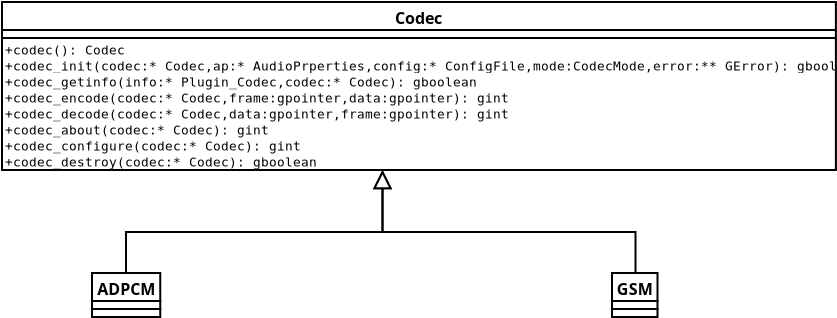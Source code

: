 <?xml version="1.0" encoding="UTF-8"?>
<dia:diagram xmlns:dia="http://www.lysator.liu.se/~alla/dia/"><dia:layer name="Fondo" visible="true"><dia:object type="UML - Class" version="0" id="O0"><dia:attribute name="obj_pos"><dia:point val="0.5,0.45"/></dia:attribute><dia:attribute name="obj_bb"><dia:rectangle val="0.45,0.4;38.6,8.9"/></dia:attribute><dia:attribute name="elem_corner"><dia:point val="0.5,0.45"/></dia:attribute><dia:attribute name="elem_width"><dia:real val="38.05"/></dia:attribute><dia:attribute name="elem_height"><dia:real val="8.4"/></dia:attribute><dia:attribute name="name"><dia:string>#Codec#</dia:string></dia:attribute><dia:attribute name="stereotype"><dia:string>##</dia:string></dia:attribute><dia:attribute name="comment"><dia:string>##</dia:string></dia:attribute><dia:attribute name="abstract"><dia:boolean val="false"/></dia:attribute><dia:attribute name="suppress_attributes"><dia:boolean val="false"/></dia:attribute><dia:attribute name="suppress_operations"><dia:boolean val="false"/></dia:attribute><dia:attribute name="visible_attributes"><dia:boolean val="true"/></dia:attribute><dia:attribute name="visible_operations"><dia:boolean val="true"/></dia:attribute><dia:attribute name="visible_comments"><dia:boolean val="false"/></dia:attribute><dia:attribute name="foreground_color"><dia:color val="#000000"/></dia:attribute><dia:attribute name="background_color"><dia:color val="#ffffff"/></dia:attribute><dia:attribute name="normal_font"><dia:font family="monospace" style="0" name="Courier"/></dia:attribute><dia:attribute name="abstract_font"><dia:font family="monospace" style="88" name="Courier"/></dia:attribute><dia:attribute name="polymorphic_font"><dia:font family="monospace" style="8" name="Courier"/></dia:attribute><dia:attribute name="classname_font"><dia:font family="sans" style="80" name="Courier"/></dia:attribute><dia:attribute name="abstract_classname_font"><dia:font family="sans" style="88" name="Courier"/></dia:attribute><dia:attribute name="comment_font"><dia:font family="sans" style="8" name="Courier"/></dia:attribute><dia:attribute name="font_height"><dia:real val="0.8"/></dia:attribute><dia:attribute name="polymorphic_font_height"><dia:real val="0.8"/></dia:attribute><dia:attribute name="abstract_font_height"><dia:real val="0.8"/></dia:attribute><dia:attribute name="classname_font_height"><dia:real val="1"/></dia:attribute><dia:attribute name="abstract_classname_font_height"><dia:real val="1"/></dia:attribute><dia:attribute name="comment_font_height"><dia:real val="1"/></dia:attribute><dia:attribute name="attributes"/><dia:attribute name="operations"><dia:composite type="umloperation"><dia:attribute name="name"><dia:string>#codec#</dia:string></dia:attribute><dia:attribute name="stereotype"><dia:string>##</dia:string></dia:attribute><dia:attribute name="type"><dia:string>#Codec#</dia:string></dia:attribute><dia:attribute name="visibility"><dia:enum val="0"/></dia:attribute><dia:attribute name="comment"><dia:string>##</dia:string></dia:attribute><dia:attribute name="abstract"><dia:boolean val="false"/></dia:attribute><dia:attribute name="inheritance_type"><dia:enum val="2"/></dia:attribute><dia:attribute name="query"><dia:boolean val="false"/></dia:attribute><dia:attribute name="class_scope"><dia:boolean val="false"/></dia:attribute><dia:attribute name="parameters"/></dia:composite><dia:composite type="umloperation"><dia:attribute name="name"><dia:string>#codec_init#</dia:string></dia:attribute><dia:attribute name="stereotype"><dia:string>##</dia:string></dia:attribute><dia:attribute name="type"><dia:string>#gboolean#</dia:string></dia:attribute><dia:attribute name="visibility"><dia:enum val="0"/></dia:attribute><dia:attribute name="comment"><dia:string>##</dia:string></dia:attribute><dia:attribute name="abstract"><dia:boolean val="false"/></dia:attribute><dia:attribute name="inheritance_type"><dia:enum val="2"/></dia:attribute><dia:attribute name="query"><dia:boolean val="false"/></dia:attribute><dia:attribute name="class_scope"><dia:boolean val="false"/></dia:attribute><dia:attribute name="parameters"><dia:composite type="umlparameter"><dia:attribute name="name"><dia:string>#codec#</dia:string></dia:attribute><dia:attribute name="type"><dia:string>#* Codec#</dia:string></dia:attribute><dia:attribute name="value"><dia:string>##</dia:string></dia:attribute><dia:attribute name="comment"><dia:string>##</dia:string></dia:attribute><dia:attribute name="kind"><dia:enum val="0"/></dia:attribute></dia:composite><dia:composite type="umlparameter"><dia:attribute name="name"><dia:string>#ap#</dia:string></dia:attribute><dia:attribute name="type"><dia:string>#* AudioPrperties#</dia:string></dia:attribute><dia:attribute name="value"><dia:string>##</dia:string></dia:attribute><dia:attribute name="comment"><dia:string>##</dia:string></dia:attribute><dia:attribute name="kind"><dia:enum val="0"/></dia:attribute></dia:composite><dia:composite type="umlparameter"><dia:attribute name="name"><dia:string>#config#</dia:string></dia:attribute><dia:attribute name="type"><dia:string>#* ConfigFile#</dia:string></dia:attribute><dia:attribute name="value"><dia:string>##</dia:string></dia:attribute><dia:attribute name="comment"><dia:string>##</dia:string></dia:attribute><dia:attribute name="kind"><dia:enum val="0"/></dia:attribute></dia:composite><dia:composite type="umlparameter"><dia:attribute name="name"><dia:string>#mode#</dia:string></dia:attribute><dia:attribute name="type"><dia:string>#CodecMode#</dia:string></dia:attribute><dia:attribute name="value"><dia:string>##</dia:string></dia:attribute><dia:attribute name="comment"><dia:string>##</dia:string></dia:attribute><dia:attribute name="kind"><dia:enum val="0"/></dia:attribute></dia:composite><dia:composite type="umlparameter"><dia:attribute name="name"><dia:string>#error#</dia:string></dia:attribute><dia:attribute name="type"><dia:string>#** GError#</dia:string></dia:attribute><dia:attribute name="value"><dia:string>##</dia:string></dia:attribute><dia:attribute name="comment"><dia:string>##</dia:string></dia:attribute><dia:attribute name="kind"><dia:enum val="0"/></dia:attribute></dia:composite></dia:attribute></dia:composite><dia:composite type="umloperation"><dia:attribute name="name"><dia:string>#codec_getinfo#</dia:string></dia:attribute><dia:attribute name="stereotype"><dia:string>##</dia:string></dia:attribute><dia:attribute name="type"><dia:string>#gboolean#</dia:string></dia:attribute><dia:attribute name="visibility"><dia:enum val="0"/></dia:attribute><dia:attribute name="comment"><dia:string>##</dia:string></dia:attribute><dia:attribute name="abstract"><dia:boolean val="false"/></dia:attribute><dia:attribute name="inheritance_type"><dia:enum val="2"/></dia:attribute><dia:attribute name="query"><dia:boolean val="false"/></dia:attribute><dia:attribute name="class_scope"><dia:boolean val="false"/></dia:attribute><dia:attribute name="parameters"><dia:composite type="umlparameter"><dia:attribute name="name"><dia:string>#info#</dia:string></dia:attribute><dia:attribute name="type"><dia:string>#* Plugin_Codec#</dia:string></dia:attribute><dia:attribute name="value"><dia:string>##</dia:string></dia:attribute><dia:attribute name="comment"><dia:string>##</dia:string></dia:attribute><dia:attribute name="kind"><dia:enum val="0"/></dia:attribute></dia:composite><dia:composite type="umlparameter"><dia:attribute name="name"><dia:string>#codec#</dia:string></dia:attribute><dia:attribute name="type"><dia:string>#* Codec#</dia:string></dia:attribute><dia:attribute name="value"><dia:string>##</dia:string></dia:attribute><dia:attribute name="comment"><dia:string>##</dia:string></dia:attribute><dia:attribute name="kind"><dia:enum val="0"/></dia:attribute></dia:composite></dia:attribute></dia:composite><dia:composite type="umloperation"><dia:attribute name="name"><dia:string>#codec_encode#</dia:string></dia:attribute><dia:attribute name="stereotype"><dia:string>##</dia:string></dia:attribute><dia:attribute name="type"><dia:string>#gint#</dia:string></dia:attribute><dia:attribute name="visibility"><dia:enum val="0"/></dia:attribute><dia:attribute name="comment"><dia:string>##</dia:string></dia:attribute><dia:attribute name="abstract"><dia:boolean val="false"/></dia:attribute><dia:attribute name="inheritance_type"><dia:enum val="2"/></dia:attribute><dia:attribute name="query"><dia:boolean val="false"/></dia:attribute><dia:attribute name="class_scope"><dia:boolean val="false"/></dia:attribute><dia:attribute name="parameters"><dia:composite type="umlparameter"><dia:attribute name="name"><dia:string>#codec#</dia:string></dia:attribute><dia:attribute name="type"><dia:string>#* Codec#</dia:string></dia:attribute><dia:attribute name="value"><dia:string>##</dia:string></dia:attribute><dia:attribute name="comment"><dia:string>##</dia:string></dia:attribute><dia:attribute name="kind"><dia:enum val="0"/></dia:attribute></dia:composite><dia:composite type="umlparameter"><dia:attribute name="name"><dia:string>#frame#</dia:string></dia:attribute><dia:attribute name="type"><dia:string>#gpointer#</dia:string></dia:attribute><dia:attribute name="value"><dia:string>##</dia:string></dia:attribute><dia:attribute name="comment"><dia:string>##</dia:string></dia:attribute><dia:attribute name="kind"><dia:enum val="0"/></dia:attribute></dia:composite><dia:composite type="umlparameter"><dia:attribute name="name"><dia:string>#data#</dia:string></dia:attribute><dia:attribute name="type"><dia:string>#gpointer#</dia:string></dia:attribute><dia:attribute name="value"><dia:string>##</dia:string></dia:attribute><dia:attribute name="comment"><dia:string>##</dia:string></dia:attribute><dia:attribute name="kind"><dia:enum val="0"/></dia:attribute></dia:composite></dia:attribute></dia:composite><dia:composite type="umloperation"><dia:attribute name="name"><dia:string>#codec_decode#</dia:string></dia:attribute><dia:attribute name="stereotype"><dia:string>##</dia:string></dia:attribute><dia:attribute name="type"><dia:string>#gint#</dia:string></dia:attribute><dia:attribute name="visibility"><dia:enum val="0"/></dia:attribute><dia:attribute name="comment"><dia:string>##</dia:string></dia:attribute><dia:attribute name="abstract"><dia:boolean val="false"/></dia:attribute><dia:attribute name="inheritance_type"><dia:enum val="2"/></dia:attribute><dia:attribute name="query"><dia:boolean val="false"/></dia:attribute><dia:attribute name="class_scope"><dia:boolean val="false"/></dia:attribute><dia:attribute name="parameters"><dia:composite type="umlparameter"><dia:attribute name="name"><dia:string>#codec#</dia:string></dia:attribute><dia:attribute name="type"><dia:string>#* Codec#</dia:string></dia:attribute><dia:attribute name="value"><dia:string>##</dia:string></dia:attribute><dia:attribute name="comment"><dia:string>##</dia:string></dia:attribute><dia:attribute name="kind"><dia:enum val="0"/></dia:attribute></dia:composite><dia:composite type="umlparameter"><dia:attribute name="name"><dia:string>#data#</dia:string></dia:attribute><dia:attribute name="type"><dia:string>#gpointer#</dia:string></dia:attribute><dia:attribute name="value"><dia:string>##</dia:string></dia:attribute><dia:attribute name="comment"><dia:string>##</dia:string></dia:attribute><dia:attribute name="kind"><dia:enum val="0"/></dia:attribute></dia:composite><dia:composite type="umlparameter"><dia:attribute name="name"><dia:string>#frame#</dia:string></dia:attribute><dia:attribute name="type"><dia:string>#gpointer#</dia:string></dia:attribute><dia:attribute name="value"><dia:string>##</dia:string></dia:attribute><dia:attribute name="comment"><dia:string>##</dia:string></dia:attribute><dia:attribute name="kind"><dia:enum val="0"/></dia:attribute></dia:composite></dia:attribute></dia:composite><dia:composite type="umloperation"><dia:attribute name="name"><dia:string>#codec_about#</dia:string></dia:attribute><dia:attribute name="stereotype"><dia:string>##</dia:string></dia:attribute><dia:attribute name="type"><dia:string>#gint#</dia:string></dia:attribute><dia:attribute name="visibility"><dia:enum val="0"/></dia:attribute><dia:attribute name="comment"><dia:string>##</dia:string></dia:attribute><dia:attribute name="abstract"><dia:boolean val="false"/></dia:attribute><dia:attribute name="inheritance_type"><dia:enum val="2"/></dia:attribute><dia:attribute name="query"><dia:boolean val="false"/></dia:attribute><dia:attribute name="class_scope"><dia:boolean val="false"/></dia:attribute><dia:attribute name="parameters"><dia:composite type="umlparameter"><dia:attribute name="name"><dia:string>#codec#</dia:string></dia:attribute><dia:attribute name="type"><dia:string>#* Codec#</dia:string></dia:attribute><dia:attribute name="value"><dia:string>##</dia:string></dia:attribute><dia:attribute name="comment"><dia:string>##</dia:string></dia:attribute><dia:attribute name="kind"><dia:enum val="0"/></dia:attribute></dia:composite></dia:attribute></dia:composite><dia:composite type="umloperation"><dia:attribute name="name"><dia:string>#codec_configure#</dia:string></dia:attribute><dia:attribute name="stereotype"><dia:string>##</dia:string></dia:attribute><dia:attribute name="type"><dia:string>#gint#</dia:string></dia:attribute><dia:attribute name="visibility"><dia:enum val="0"/></dia:attribute><dia:attribute name="comment"><dia:string>##</dia:string></dia:attribute><dia:attribute name="abstract"><dia:boolean val="false"/></dia:attribute><dia:attribute name="inheritance_type"><dia:enum val="2"/></dia:attribute><dia:attribute name="query"><dia:boolean val="false"/></dia:attribute><dia:attribute name="class_scope"><dia:boolean val="false"/></dia:attribute><dia:attribute name="parameters"><dia:composite type="umlparameter"><dia:attribute name="name"><dia:string>#codec#</dia:string></dia:attribute><dia:attribute name="type"><dia:string>#* Codec#</dia:string></dia:attribute><dia:attribute name="value"><dia:string>##</dia:string></dia:attribute><dia:attribute name="comment"><dia:string>##</dia:string></dia:attribute><dia:attribute name="kind"><dia:enum val="0"/></dia:attribute></dia:composite></dia:attribute></dia:composite><dia:composite type="umloperation"><dia:attribute name="name"><dia:string>#codec_destroy#</dia:string></dia:attribute><dia:attribute name="stereotype"><dia:string>##</dia:string></dia:attribute><dia:attribute name="type"><dia:string>#gboolean#</dia:string></dia:attribute><dia:attribute name="visibility"><dia:enum val="0"/></dia:attribute><dia:attribute name="comment"><dia:string>##</dia:string></dia:attribute><dia:attribute name="abstract"><dia:boolean val="false"/></dia:attribute><dia:attribute name="inheritance_type"><dia:enum val="2"/></dia:attribute><dia:attribute name="query"><dia:boolean val="false"/></dia:attribute><dia:attribute name="class_scope"><dia:boolean val="false"/></dia:attribute><dia:attribute name="parameters"><dia:composite type="umlparameter"><dia:attribute name="name"><dia:string>#codec#</dia:string></dia:attribute><dia:attribute name="type"><dia:string>#* Codec#</dia:string></dia:attribute><dia:attribute name="value"><dia:string>##</dia:string></dia:attribute><dia:attribute name="comment"><dia:string>##</dia:string></dia:attribute><dia:attribute name="kind"><dia:enum val="0"/></dia:attribute></dia:composite></dia:attribute></dia:composite></dia:attribute><dia:attribute name="template"><dia:boolean val="false"/></dia:attribute><dia:attribute name="templates"/></dia:object><dia:object type="UML - Class" version="0" id="O1"><dia:attribute name="obj_pos"><dia:point val="5,14"/></dia:attribute><dia:attribute name="obj_bb"><dia:rectangle val="4.95,13.95;8.45,16.25"/></dia:attribute><dia:attribute name="elem_corner"><dia:point val="5,14"/></dia:attribute><dia:attribute name="elem_width"><dia:real val="3.4"/></dia:attribute><dia:attribute name="elem_height"><dia:real val="2.2"/></dia:attribute><dia:attribute name="name"><dia:string>#ADPCM#</dia:string></dia:attribute><dia:attribute name="stereotype"><dia:string>##</dia:string></dia:attribute><dia:attribute name="comment"><dia:string>##</dia:string></dia:attribute><dia:attribute name="abstract"><dia:boolean val="false"/></dia:attribute><dia:attribute name="suppress_attributes"><dia:boolean val="false"/></dia:attribute><dia:attribute name="suppress_operations"><dia:boolean val="false"/></dia:attribute><dia:attribute name="visible_attributes"><dia:boolean val="true"/></dia:attribute><dia:attribute name="visible_operations"><dia:boolean val="true"/></dia:attribute><dia:attribute name="visible_comments"><dia:boolean val="false"/></dia:attribute><dia:attribute name="foreground_color"><dia:color val="#000000"/></dia:attribute><dia:attribute name="background_color"><dia:color val="#ffffff"/></dia:attribute><dia:attribute name="normal_font"><dia:font family="monospace" style="0" name="Courier"/></dia:attribute><dia:attribute name="abstract_font"><dia:font family="monospace" style="88" name="Courier"/></dia:attribute><dia:attribute name="polymorphic_font"><dia:font family="monospace" style="8" name="Courier"/></dia:attribute><dia:attribute name="classname_font"><dia:font family="sans" style="80" name="Courier"/></dia:attribute><dia:attribute name="abstract_classname_font"><dia:font family="sans" style="88" name="Courier"/></dia:attribute><dia:attribute name="comment_font"><dia:font family="sans" style="8" name="Courier"/></dia:attribute><dia:attribute name="font_height"><dia:real val="0.8"/></dia:attribute><dia:attribute name="polymorphic_font_height"><dia:real val="0.8"/></dia:attribute><dia:attribute name="abstract_font_height"><dia:real val="0.8"/></dia:attribute><dia:attribute name="classname_font_height"><dia:real val="1"/></dia:attribute><dia:attribute name="abstract_classname_font_height"><dia:real val="1"/></dia:attribute><dia:attribute name="comment_font_height"><dia:real val="1"/></dia:attribute><dia:attribute name="attributes"/><dia:attribute name="operations"/><dia:attribute name="template"><dia:boolean val="false"/></dia:attribute><dia:attribute name="templates"/></dia:object><dia:object type="UML - Class" version="0" id="O2"><dia:attribute name="obj_pos"><dia:point val="31,14"/></dia:attribute><dia:attribute name="obj_bb"><dia:rectangle val="30.95,13.95;33.4,16.25"/></dia:attribute><dia:attribute name="elem_corner"><dia:point val="31,14"/></dia:attribute><dia:attribute name="elem_width"><dia:real val="2.35"/></dia:attribute><dia:attribute name="elem_height"><dia:real val="2.2"/></dia:attribute><dia:attribute name="name"><dia:string>#GSM#</dia:string></dia:attribute><dia:attribute name="stereotype"><dia:string>##</dia:string></dia:attribute><dia:attribute name="comment"><dia:string>##</dia:string></dia:attribute><dia:attribute name="abstract"><dia:boolean val="false"/></dia:attribute><dia:attribute name="suppress_attributes"><dia:boolean val="false"/></dia:attribute><dia:attribute name="suppress_operations"><dia:boolean val="false"/></dia:attribute><dia:attribute name="visible_attributes"><dia:boolean val="true"/></dia:attribute><dia:attribute name="visible_operations"><dia:boolean val="true"/></dia:attribute><dia:attribute name="visible_comments"><dia:boolean val="false"/></dia:attribute><dia:attribute name="foreground_color"><dia:color val="#000000"/></dia:attribute><dia:attribute name="background_color"><dia:color val="#ffffff"/></dia:attribute><dia:attribute name="normal_font"><dia:font family="monospace" style="0" name="Courier"/></dia:attribute><dia:attribute name="abstract_font"><dia:font family="monospace" style="88" name="Courier"/></dia:attribute><dia:attribute name="polymorphic_font"><dia:font family="monospace" style="8" name="Courier"/></dia:attribute><dia:attribute name="classname_font"><dia:font family="sans" style="80" name="Courier"/></dia:attribute><dia:attribute name="abstract_classname_font"><dia:font family="sans" style="88" name="Courier"/></dia:attribute><dia:attribute name="comment_font"><dia:font family="sans" style="8" name="Courier"/></dia:attribute><dia:attribute name="font_height"><dia:real val="0.8"/></dia:attribute><dia:attribute name="polymorphic_font_height"><dia:real val="0.8"/></dia:attribute><dia:attribute name="abstract_font_height"><dia:real val="0.8"/></dia:attribute><dia:attribute name="classname_font_height"><dia:real val="1"/></dia:attribute><dia:attribute name="abstract_classname_font_height"><dia:real val="1"/></dia:attribute><dia:attribute name="comment_font_height"><dia:real val="1"/></dia:attribute><dia:attribute name="attributes"/><dia:attribute name="operations"/><dia:attribute name="template"><dia:boolean val="false"/></dia:attribute><dia:attribute name="templates"/></dia:object><dia:object type="UML - Generalization" version="0" id="O3"><dia:attribute name="obj_pos"><dia:point val="19.525,8.85"/></dia:attribute><dia:attribute name="obj_bb"><dia:rectangle val="6.65,8.8;20.375,14.05"/></dia:attribute><dia:attribute name="orth_points"><dia:point val="19.525,8.85"/><dia:point val="19.525,11.95"/><dia:point val="6.7,11.95"/><dia:point val="6.7,14"/></dia:attribute><dia:attribute name="orth_orient"><dia:enum val="1"/><dia:enum val="0"/><dia:enum val="1"/></dia:attribute><dia:attribute name="name"><dia:string>##</dia:string></dia:attribute><dia:attribute name="stereotype"><dia:string>##</dia:string></dia:attribute><dia:connections><dia:connection handle="0" to="O0" connection="6"/><dia:connection handle="1" to="O1" connection="1"/></dia:connections></dia:object><dia:object type="UML - Generalization" version="0" id="O4"><dia:attribute name="obj_pos"><dia:point val="19.525,8.85"/></dia:attribute><dia:attribute name="obj_bb"><dia:rectangle val="18.675,8.8;32.225,14.05"/></dia:attribute><dia:attribute name="orth_points"><dia:point val="19.525,8.85"/><dia:point val="19.525,11.95"/><dia:point val="32.175,11.95"/><dia:point val="32.175,14"/></dia:attribute><dia:attribute name="orth_orient"><dia:enum val="1"/><dia:enum val="0"/><dia:enum val="1"/></dia:attribute><dia:attribute name="name"><dia:string>##</dia:string></dia:attribute><dia:attribute name="stereotype"><dia:string>##</dia:string></dia:attribute><dia:connections><dia:connection handle="0" to="O0" connection="6"/><dia:connection handle="1" to="O2" connection="1"/></dia:connections></dia:object></dia:layer></dia:diagram>
